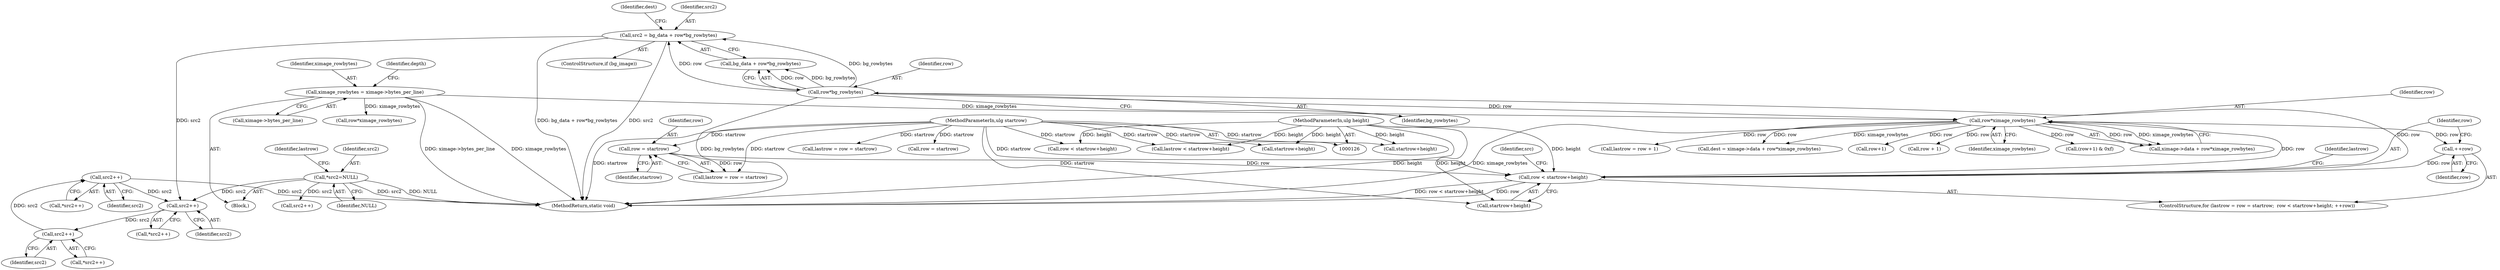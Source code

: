 digraph "0_Android_9d4853418ab2f754c2b63e091c29c5529b8b86ca_9@pointer" {
"1000771" [label="(Call,src2++)"];
"1000766" [label="(Call,src2++)"];
"1000761" [label="(Call,src2++)"];
"1000617" [label="(Call,src2 = bg_data + row*bg_rowbytes)"];
"1000621" [label="(Call,row*bg_rowbytes)"];
"1000600" [label="(Call,row < startrow+height)"];
"1000597" [label="(Call,row = startrow)"];
"1000128" [label="(MethodParameterIn,ulg startrow)"];
"1000605" [label="(Call,++row)"];
"1000630" [label="(Call,row*ximage_rowbytes)"];
"1000168" [label="(Call,ximage_rowbytes = ximage->bytes_per_line)"];
"1000130" [label="(MethodParameterIn,ulg height)"];
"1000152" [label="(Call,*src2=NULL)"];
"1000771" [label="(Call,src2++)"];
"1000623" [label="(Identifier,bg_rowbytes)"];
"1000761" [label="(Call,src2++)"];
"1000615" [label="(ControlStructure,if (bg_image))"];
"1000621" [label="(Call,row*bg_rowbytes)"];
"1000600" [label="(Call,row < startrow+height)"];
"1000598" [label="(Identifier,row)"];
"1000632" [label="(Identifier,ximage_rowbytes)"];
"1000164" [label="(Identifier,lastrow)"];
"1000131" [label="(Block,)"];
"1000931" [label="(Call,lastrow = row + 1)"];
"1000625" [label="(Identifier,dest)"];
"1000602" [label="(Call,startrow+height)"];
"1000617" [label="(Call,src2 = bg_data + row*bg_rowbytes)"];
"1000197" [label="(Call,row < startrow+height)"];
"1000594" [label="(ControlStructure,for (lastrow = row = startrow;  row < startrow+height; ++row))"];
"1000601" [label="(Identifier,row)"];
"1000619" [label="(Call,bg_data + row*bg_rowbytes)"];
"1000401" [label="(Call,src2++)"];
"1000597" [label="(Call,row = startrow)"];
"1000770" [label="(Call,*src2++)"];
"1000169" [label="(Identifier,ximage_rowbytes)"];
"1000199" [label="(Call,startrow+height)"];
"1000622" [label="(Identifier,row)"];
"1000939" [label="(Call,lastrow < startrow+height)"];
"1000941" [label="(Call,startrow+height)"];
"1000772" [label="(Identifier,src2)"];
"1000130" [label="(MethodParameterIn,ulg height)"];
"1000606" [label="(Identifier,row)"];
"1000631" [label="(Identifier,row)"];
"1000176" [label="(Identifier,depth)"];
"1000766" [label="(Call,src2++)"];
"1000974" [label="(MethodReturn,static void)"];
"1000771" [label="(Call,src2++)"];
"1000624" [label="(Call,dest = ximage->data + row*ximage_rowbytes)"];
"1000154" [label="(Identifier,NULL)"];
"1000599" [label="(Identifier,startrow)"];
"1000170" [label="(Call,ximage->bytes_per_line)"];
"1000152" [label="(Call,*src2=NULL)"];
"1000618" [label="(Identifier,src2)"];
"1000595" [label="(Call,lastrow = row = startrow)"];
"1000767" [label="(Identifier,src2)"];
"1000940" [label="(Identifier,lastrow)"];
"1000760" [label="(Call,*src2++)"];
"1000605" [label="(Call,++row)"];
"1000609" [label="(Identifier,src)"];
"1000192" [label="(Call,lastrow = row = startrow)"];
"1000906" [label="(Call,row+1)"];
"1000168" [label="(Call,ximage_rowbytes = ximage->bytes_per_line)"];
"1000153" [label="(Identifier,src2)"];
"1000765" [label="(Call,*src2++)"];
"1000762" [label="(Identifier,src2)"];
"1000933" [label="(Call,row + 1)"];
"1000905" [label="(Call,(row+1) & 0xf)"];
"1000194" [label="(Call,row = startrow)"];
"1000630" [label="(Call,row*ximage_rowbytes)"];
"1000231" [label="(Call,row*ximage_rowbytes)"];
"1000128" [label="(MethodParameterIn,ulg startrow)"];
"1000626" [label="(Call,ximage->data + row*ximage_rowbytes)"];
"1000771" -> "1000770"  [label="AST: "];
"1000771" -> "1000772"  [label="CFG: "];
"1000772" -> "1000771"  [label="AST: "];
"1000770" -> "1000771"  [label="CFG: "];
"1000771" -> "1000974"  [label="DDG: src2"];
"1000771" -> "1000761"  [label="DDG: src2"];
"1000766" -> "1000771"  [label="DDG: src2"];
"1000766" -> "1000765"  [label="AST: "];
"1000766" -> "1000767"  [label="CFG: "];
"1000767" -> "1000766"  [label="AST: "];
"1000765" -> "1000766"  [label="CFG: "];
"1000761" -> "1000766"  [label="DDG: src2"];
"1000761" -> "1000760"  [label="AST: "];
"1000761" -> "1000762"  [label="CFG: "];
"1000762" -> "1000761"  [label="AST: "];
"1000760" -> "1000761"  [label="CFG: "];
"1000617" -> "1000761"  [label="DDG: src2"];
"1000152" -> "1000761"  [label="DDG: src2"];
"1000617" -> "1000615"  [label="AST: "];
"1000617" -> "1000619"  [label="CFG: "];
"1000618" -> "1000617"  [label="AST: "];
"1000619" -> "1000617"  [label="AST: "];
"1000625" -> "1000617"  [label="CFG: "];
"1000617" -> "1000974"  [label="DDG: src2"];
"1000617" -> "1000974"  [label="DDG: bg_data + row*bg_rowbytes"];
"1000621" -> "1000617"  [label="DDG: row"];
"1000621" -> "1000617"  [label="DDG: bg_rowbytes"];
"1000621" -> "1000619"  [label="AST: "];
"1000621" -> "1000623"  [label="CFG: "];
"1000622" -> "1000621"  [label="AST: "];
"1000623" -> "1000621"  [label="AST: "];
"1000619" -> "1000621"  [label="CFG: "];
"1000621" -> "1000974"  [label="DDG: bg_rowbytes"];
"1000621" -> "1000619"  [label="DDG: row"];
"1000621" -> "1000619"  [label="DDG: bg_rowbytes"];
"1000600" -> "1000621"  [label="DDG: row"];
"1000621" -> "1000630"  [label="DDG: row"];
"1000600" -> "1000594"  [label="AST: "];
"1000600" -> "1000602"  [label="CFG: "];
"1000601" -> "1000600"  [label="AST: "];
"1000602" -> "1000600"  [label="AST: "];
"1000609" -> "1000600"  [label="CFG: "];
"1000940" -> "1000600"  [label="CFG: "];
"1000600" -> "1000974"  [label="DDG: row < startrow+height"];
"1000600" -> "1000974"  [label="DDG: row"];
"1000597" -> "1000600"  [label="DDG: row"];
"1000605" -> "1000600"  [label="DDG: row"];
"1000128" -> "1000600"  [label="DDG: startrow"];
"1000130" -> "1000600"  [label="DDG: height"];
"1000600" -> "1000630"  [label="DDG: row"];
"1000597" -> "1000595"  [label="AST: "];
"1000597" -> "1000599"  [label="CFG: "];
"1000598" -> "1000597"  [label="AST: "];
"1000599" -> "1000597"  [label="AST: "];
"1000595" -> "1000597"  [label="CFG: "];
"1000597" -> "1000595"  [label="DDG: row"];
"1000128" -> "1000597"  [label="DDG: startrow"];
"1000128" -> "1000126"  [label="AST: "];
"1000128" -> "1000974"  [label="DDG: startrow"];
"1000128" -> "1000192"  [label="DDG: startrow"];
"1000128" -> "1000194"  [label="DDG: startrow"];
"1000128" -> "1000197"  [label="DDG: startrow"];
"1000128" -> "1000199"  [label="DDG: startrow"];
"1000128" -> "1000595"  [label="DDG: startrow"];
"1000128" -> "1000602"  [label="DDG: startrow"];
"1000128" -> "1000939"  [label="DDG: startrow"];
"1000128" -> "1000941"  [label="DDG: startrow"];
"1000605" -> "1000594"  [label="AST: "];
"1000605" -> "1000606"  [label="CFG: "];
"1000606" -> "1000605"  [label="AST: "];
"1000601" -> "1000605"  [label="CFG: "];
"1000630" -> "1000605"  [label="DDG: row"];
"1000630" -> "1000626"  [label="AST: "];
"1000630" -> "1000632"  [label="CFG: "];
"1000631" -> "1000630"  [label="AST: "];
"1000632" -> "1000630"  [label="AST: "];
"1000626" -> "1000630"  [label="CFG: "];
"1000630" -> "1000974"  [label="DDG: ximage_rowbytes"];
"1000630" -> "1000624"  [label="DDG: row"];
"1000630" -> "1000624"  [label="DDG: ximage_rowbytes"];
"1000630" -> "1000626"  [label="DDG: row"];
"1000630" -> "1000626"  [label="DDG: ximage_rowbytes"];
"1000168" -> "1000630"  [label="DDG: ximage_rowbytes"];
"1000630" -> "1000905"  [label="DDG: row"];
"1000630" -> "1000906"  [label="DDG: row"];
"1000630" -> "1000931"  [label="DDG: row"];
"1000630" -> "1000933"  [label="DDG: row"];
"1000168" -> "1000131"  [label="AST: "];
"1000168" -> "1000170"  [label="CFG: "];
"1000169" -> "1000168"  [label="AST: "];
"1000170" -> "1000168"  [label="AST: "];
"1000176" -> "1000168"  [label="CFG: "];
"1000168" -> "1000974"  [label="DDG: ximage_rowbytes"];
"1000168" -> "1000974"  [label="DDG: ximage->bytes_per_line"];
"1000168" -> "1000231"  [label="DDG: ximage_rowbytes"];
"1000130" -> "1000126"  [label="AST: "];
"1000130" -> "1000974"  [label="DDG: height"];
"1000130" -> "1000197"  [label="DDG: height"];
"1000130" -> "1000199"  [label="DDG: height"];
"1000130" -> "1000602"  [label="DDG: height"];
"1000130" -> "1000939"  [label="DDG: height"];
"1000130" -> "1000941"  [label="DDG: height"];
"1000152" -> "1000131"  [label="AST: "];
"1000152" -> "1000154"  [label="CFG: "];
"1000153" -> "1000152"  [label="AST: "];
"1000154" -> "1000152"  [label="AST: "];
"1000164" -> "1000152"  [label="CFG: "];
"1000152" -> "1000974"  [label="DDG: src2"];
"1000152" -> "1000974"  [label="DDG: NULL"];
"1000152" -> "1000401"  [label="DDG: src2"];
}
